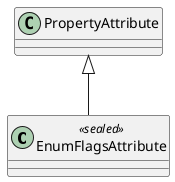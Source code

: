 @startuml
class EnumFlagsAttribute <<sealed>> {
}
PropertyAttribute <|-- EnumFlagsAttribute
@enduml
